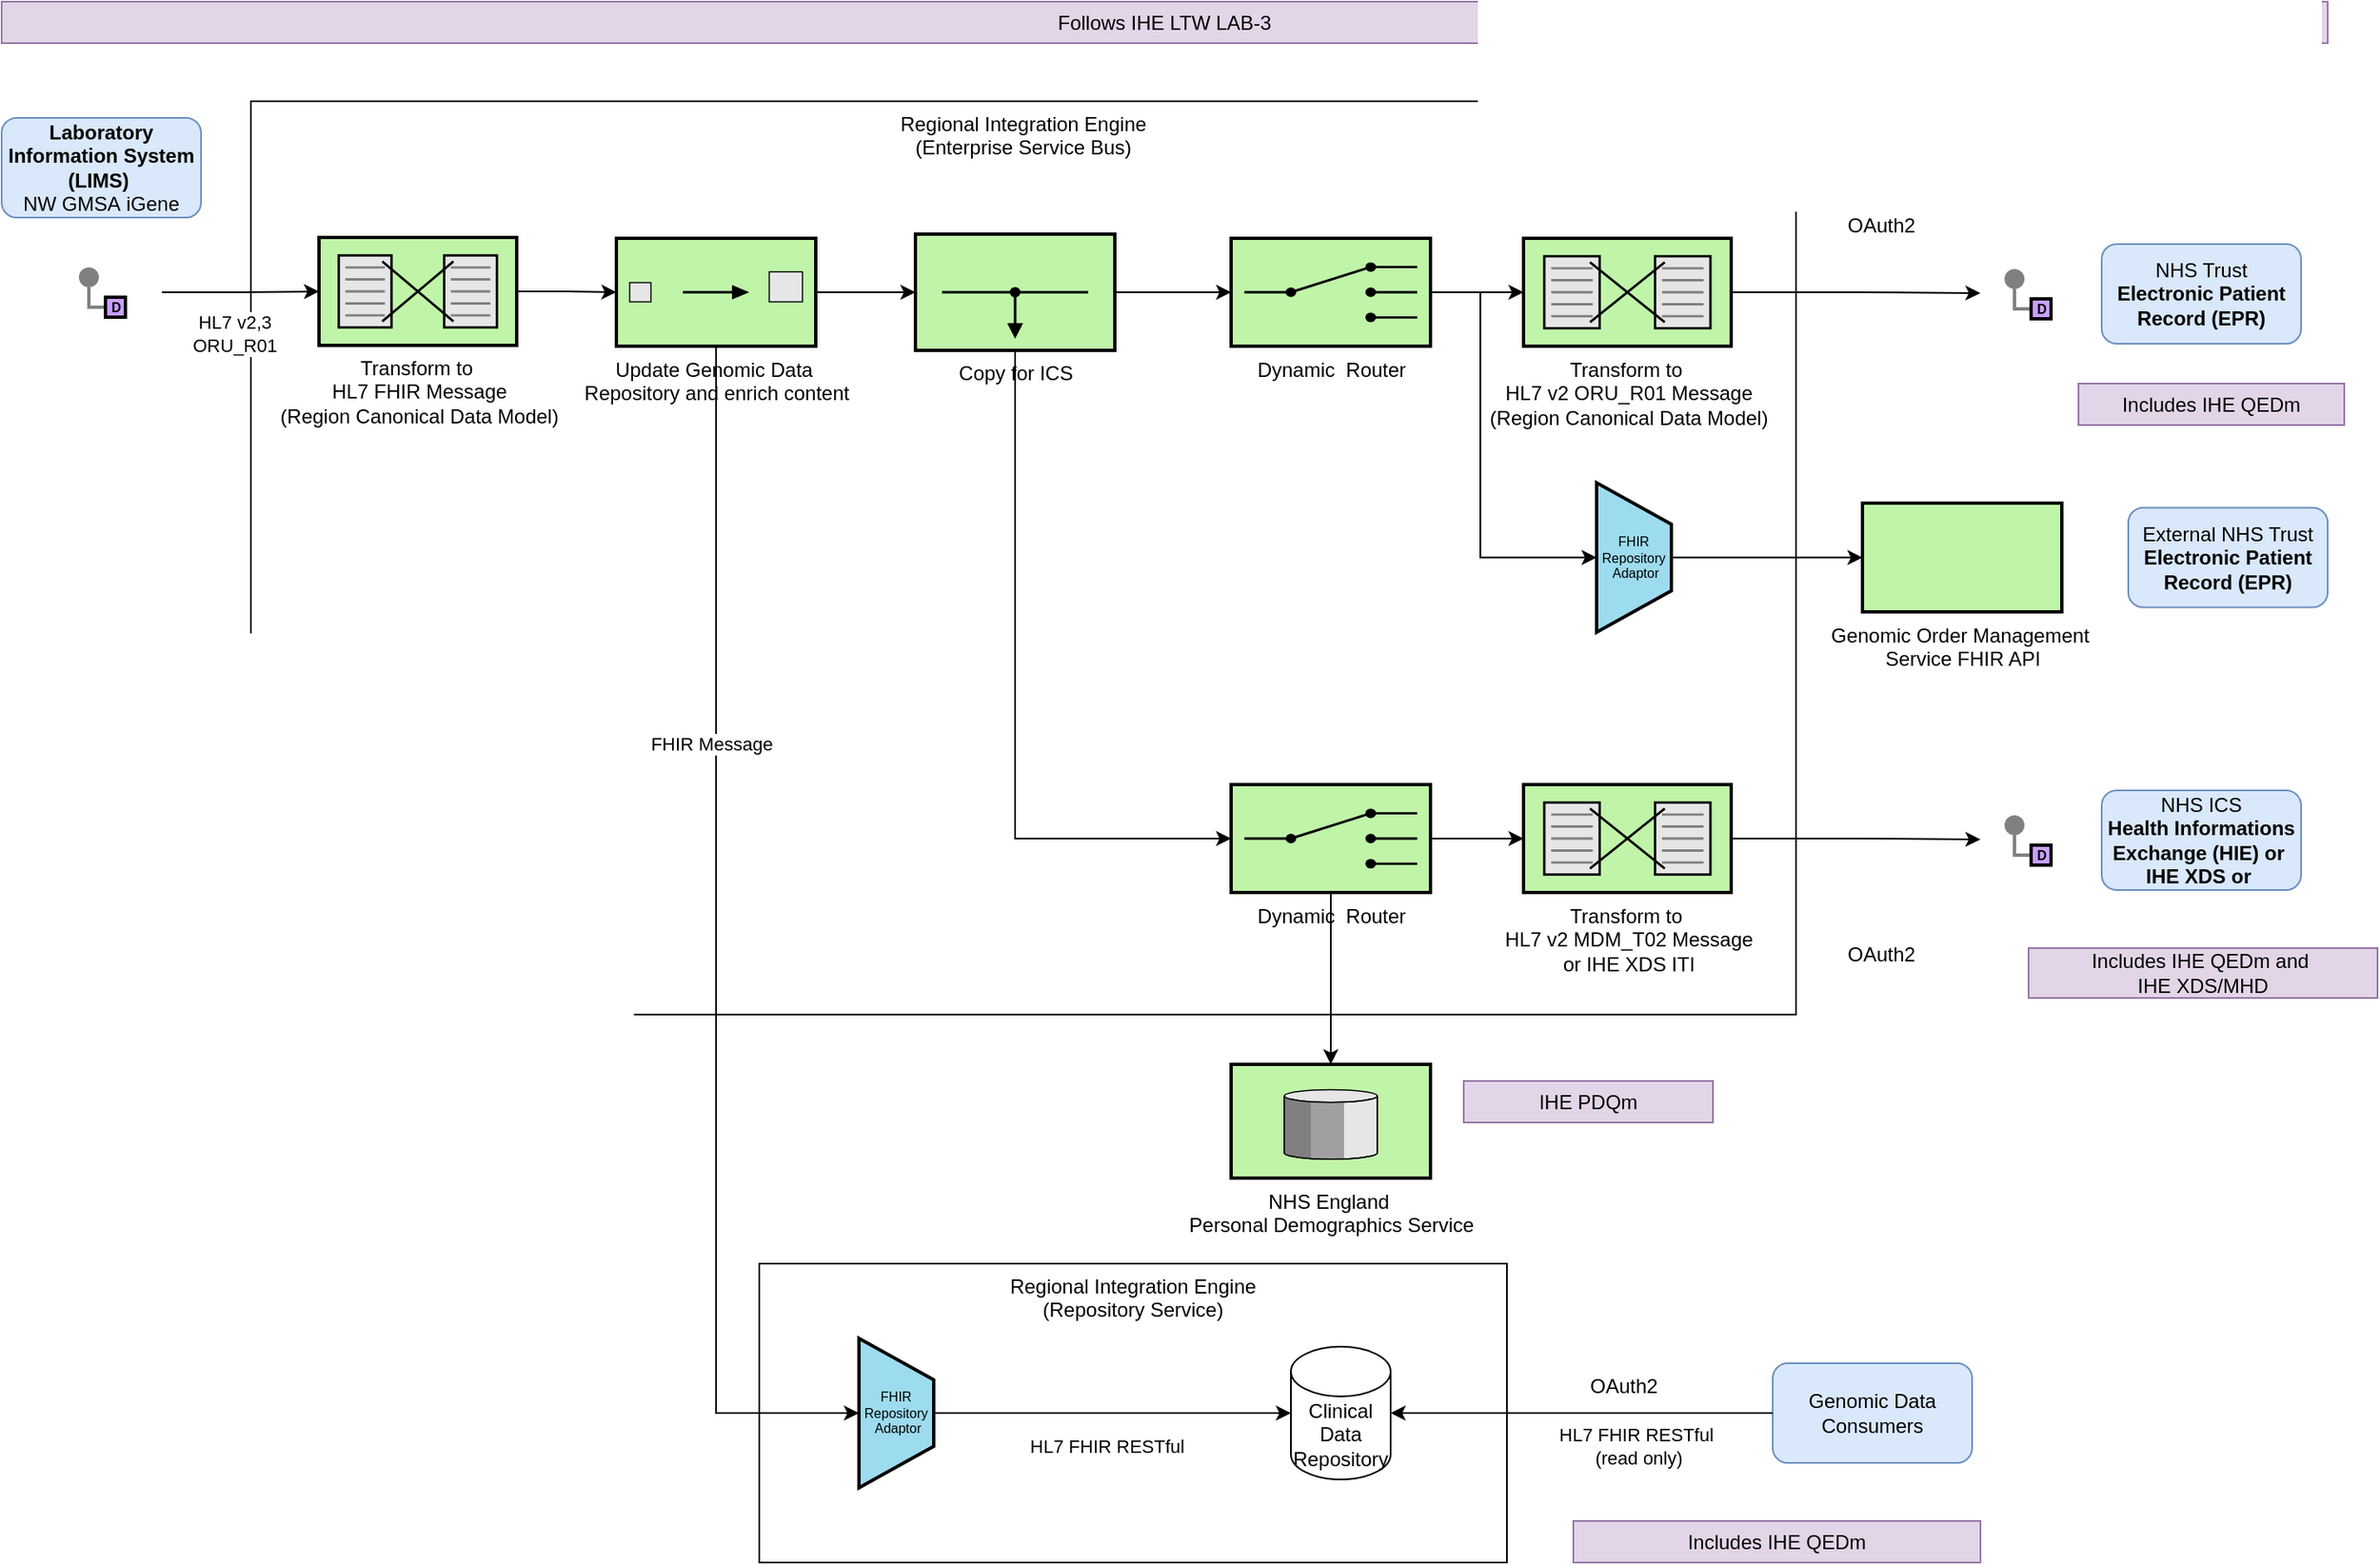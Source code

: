 <mxfile version="28.1.2">
  <diagram name="Page-1" id="toyqWjw3-tFAEOU__Un6">
    <mxGraphModel grid="1" page="1" gridSize="10" guides="1" tooltips="1" connect="1" arrows="1" fold="1" pageScale="1" pageWidth="827" pageHeight="1169" math="0" shadow="0">
      <root>
        <mxCell id="0" />
        <mxCell id="1" parent="0" />
        <mxCell id="_b9NuXSDLzWbAmvTPXuV-12" value="Regional Integration Engine&lt;div&gt;(Repository Service)&lt;/div&gt;" style="rounded=0;whiteSpace=wrap;html=1;verticalAlign=top;" vertex="1" parent="1">
          <mxGeometry x="586" y="1410" width="450" height="180" as="geometry" />
        </mxCell>
        <mxCell id="HnpPnAv44DMsRuAQf5Vg-59" value="Regional Integration Engine&lt;br&gt;(Enterprise Service Bus)" style="rounded=0;whiteSpace=wrap;html=1;verticalAlign=top;" vertex="1" parent="1">
          <mxGeometry x="280" y="710" width="930" height="550" as="geometry" />
        </mxCell>
        <mxCell id="7jtiY5M9mVHTs9dgm_Sb-16" style="edgeStyle=orthogonalEdgeStyle;rounded=0;orthogonalLoop=1;jettySize=auto;html=1;entryX=0;entryY=0.5;entryDx=0;entryDy=0;entryPerimeter=0;" edge="1" parent="1" source="SpyZkMs1lM7mogaTS6Ty-38" target="_b9NuXSDLzWbAmvTPXuV-6">
          <mxGeometry relative="1" as="geometry" />
        </mxCell>
        <mxCell id="ASGDk-45rUAA4ve6-Ohr-1" value="HL7 v2,3&lt;br&gt;ORU_R01" style="edgeLabel;html=1;align=center;verticalAlign=middle;resizable=0;points=[];" connectable="0" vertex="1" parent="7jtiY5M9mVHTs9dgm_Sb-16">
          <mxGeometry x="-0.269" y="1" relative="1" as="geometry">
            <mxPoint x="9" y="26" as="offset" />
          </mxGeometry>
        </mxCell>
        <mxCell id="SpyZkMs1lM7mogaTS6Ty-38" value="" style="rounded=0;whiteSpace=wrap;html=1;strokeColor=none;" vertex="1" parent="1">
          <mxGeometry x="153.5" y="800" width="73" height="50" as="geometry" />
        </mxCell>
        <mxCell id="HnpPnAv44DMsRuAQf5Vg-33" value="&lt;b&gt;Laboratory Information System (LIMS)&amp;nbsp;&lt;/b&gt;&lt;div&gt;NW GMSA&amp;nbsp;iGene&lt;/div&gt;" style="rounded=1;whiteSpace=wrap;html=1;fillColor=#dae8fc;strokeColor=#6c8ebf;" vertex="1" parent="1">
          <mxGeometry x="130" y="720" width="120" height="60" as="geometry" />
        </mxCell>
        <mxCell id="7jtiY5M9mVHTs9dgm_Sb-10" value="" style="edgeStyle=orthogonalEdgeStyle;rounded=0;exitX=0;exitY=0.5;endArrow=none;dashed=0;html=1;strokeColor=#808080;strokeWidth=2;" edge="1" parent="1" source="7jtiY5M9mVHTs9dgm_Sb-12" target="7jtiY5M9mVHTs9dgm_Sb-11">
          <mxGeometry relative="1" as="geometry" />
        </mxCell>
        <mxCell id="7jtiY5M9mVHTs9dgm_Sb-11" value="" style="strokeWidth=2;dashed=0;align=center;fontSize=8;shape=ellipse;fillColor=#808080;strokeColor=none;" vertex="1" parent="1">
          <mxGeometry x="176.5" y="810" width="12" height="12" as="geometry" />
        </mxCell>
        <mxCell id="7jtiY5M9mVHTs9dgm_Sb-12" value="D" style="strokeWidth=2;dashed=0;align=center;fontSize=8;shape=rect;fillColor=#C7A0FF;fontStyle=1;whiteSpace=wrap;html=1;" vertex="1" parent="1">
          <mxGeometry x="192.5" y="828" width="12" height="12" as="geometry" />
        </mxCell>
        <mxCell id="By_1TARWnx_QZHChqkb0-12" style="edgeStyle=orthogonalEdgeStyle;rounded=0;orthogonalLoop=1;jettySize=auto;html=1;exitX=1;exitY=0.5;exitDx=0;exitDy=0;exitPerimeter=0;entryX=0;entryY=0.5;entryDx=0;entryDy=0;entryPerimeter=0;" edge="1" parent="1" source="7jtiY5M9mVHTs9dgm_Sb-15" target="ASGDk-45rUAA4ve6-Ohr-6">
          <mxGeometry relative="1" as="geometry">
            <mxPoint x="990" y="821" as="sourcePoint" />
            <mxPoint x="1046" y="822" as="targetPoint" />
          </mxGeometry>
        </mxCell>
        <mxCell id="7jtiY5M9mVHTs9dgm_Sb-15" value="&lt;font style=&quot;font-size: 12px;&quot;&gt;Dynamic&amp;nbsp; Router&lt;/font&gt;" style="html=1;strokeWidth=2;outlineConnect=0;dashed=0;align=center;fontSize=8;shape=mxgraph.eip.content_based_router;verticalLabelPosition=bottom;verticalAlign=top;fillColor=#c0f5a9;" vertex="1" parent="1">
          <mxGeometry x="870" y="792.5" width="120" height="65" as="geometry" />
        </mxCell>
        <mxCell id="_b9NuXSDLzWbAmvTPXuV-1" value="" style="rounded=0;whiteSpace=wrap;html=1;strokeColor=none;" vertex="1" parent="1">
          <mxGeometry x="1321" y="800.5" width="73" height="50" as="geometry" />
        </mxCell>
        <mxCell id="_b9NuXSDLzWbAmvTPXuV-2" value="" style="edgeStyle=orthogonalEdgeStyle;rounded=0;exitX=0;exitY=0.5;endArrow=none;dashed=0;html=1;strokeColor=#808080;strokeWidth=2;" edge="1" parent="1" source="_b9NuXSDLzWbAmvTPXuV-4" target="_b9NuXSDLzWbAmvTPXuV-3">
          <mxGeometry relative="1" as="geometry" />
        </mxCell>
        <mxCell id="_b9NuXSDLzWbAmvTPXuV-3" value="" style="strokeWidth=2;dashed=0;align=center;fontSize=8;shape=ellipse;fillColor=#808080;strokeColor=none;" vertex="1" parent="1">
          <mxGeometry x="1335.5" y="811" width="12" height="12" as="geometry" />
        </mxCell>
        <mxCell id="_b9NuXSDLzWbAmvTPXuV-4" value="D" style="strokeWidth=2;dashed=0;align=center;fontSize=8;shape=rect;fillColor=#C7A0FF;fontStyle=1;whiteSpace=wrap;html=1;" vertex="1" parent="1">
          <mxGeometry x="1351.5" y="829" width="12" height="12" as="geometry" />
        </mxCell>
        <mxCell id="_b9NuXSDLzWbAmvTPXuV-6" value="&lt;font style=&quot;font-size: 12px;&quot;&gt;Transform to&amp;nbsp;&lt;/font&gt;&lt;div&gt;&lt;font style=&quot;font-size: 12px;&quot;&gt;HL7 FHIR Message&lt;/font&gt;&lt;br&gt;&lt;/div&gt;&lt;div&gt;&lt;font style=&quot;font-size: 12px;&quot;&gt;(Region Canonical Data Model)&lt;/font&gt;&lt;/div&gt;" style="html=1;strokeWidth=2;outlineConnect=0;dashed=0;align=center;fontSize=8;shape=mxgraph.eip.message_translator;fillColor=#c0f5a9;verticalLabelPosition=bottom;verticalAlign=top;" vertex="1" parent="1">
          <mxGeometry x="321" y="792" width="119" height="65" as="geometry" />
        </mxCell>
        <mxCell id="_b9NuXSDLzWbAmvTPXuV-9" style="edgeStyle=orthogonalEdgeStyle;rounded=0;orthogonalLoop=1;jettySize=auto;html=1;entryX=0;entryY=0.5;entryDx=0;entryDy=0;" edge="1" parent="1" source="ASGDk-45rUAA4ve6-Ohr-6" target="_b9NuXSDLzWbAmvTPXuV-1">
          <mxGeometry relative="1" as="geometry">
            <mxPoint x="1102.7" y="825.0" as="targetPoint" />
          </mxGeometry>
        </mxCell>
        <mxCell id="_b9NuXSDLzWbAmvTPXuV-13" value="Clinical Data Repository" style="shape=cylinder3;whiteSpace=wrap;html=1;boundedLbl=1;backgroundOutline=1;size=15;" vertex="1" parent="1">
          <mxGeometry x="906" y="1460" width="60" height="80" as="geometry" />
        </mxCell>
        <mxCell id="_b9NuXSDLzWbAmvTPXuV-14" value="FHIR&amp;nbsp;&lt;div&gt;Repository&amp;nbsp;&lt;div&gt;Adaptor&lt;/div&gt;&lt;/div&gt;" style="strokeWidth=2;outlineConnect=0;dashed=0;align=center;html=1;fontSize=8;shape=mxgraph.eip.channel_adapter;fillColor=#9ddbef;" vertex="1" parent="1">
          <mxGeometry x="646" y="1455" width="45" height="90" as="geometry" />
        </mxCell>
        <mxCell id="_b9NuXSDLzWbAmvTPXuV-15" style="edgeStyle=orthogonalEdgeStyle;rounded=0;orthogonalLoop=1;jettySize=auto;html=1;" edge="1" parent="1" source="_b9NuXSDLzWbAmvTPXuV-6" target="ASGDk-45rUAA4ve6-Ohr-3">
          <mxGeometry relative="1" as="geometry" />
        </mxCell>
        <mxCell id="_b9NuXSDLzWbAmvTPXuV-16" style="edgeStyle=orthogonalEdgeStyle;rounded=0;orthogonalLoop=1;jettySize=auto;html=1;entryX=0;entryY=0.5;entryDx=0;entryDy=0;entryPerimeter=0;" edge="1" parent="1" source="_b9NuXSDLzWbAmvTPXuV-14" target="_b9NuXSDLzWbAmvTPXuV-13">
          <mxGeometry relative="1" as="geometry" />
        </mxCell>
        <mxCell id="_b9NuXSDLzWbAmvTPXuV-17" value="HL7 FHIR RESTful" style="edgeLabel;html=1;align=center;verticalAlign=middle;resizable=0;points=[];" connectable="0" vertex="1" parent="_b9NuXSDLzWbAmvTPXuV-16">
          <mxGeometry x="-0.292" y="-3" relative="1" as="geometry">
            <mxPoint x="28" y="17" as="offset" />
          </mxGeometry>
        </mxCell>
        <mxCell id="By_1TARWnx_QZHChqkb0-8" style="edgeStyle=orthogonalEdgeStyle;rounded=0;orthogonalLoop=1;jettySize=auto;html=1;" edge="1" parent="1" source="ASGDk-45rUAA4ve6-Ohr-3" target="By_1TARWnx_QZHChqkb0-3">
          <mxGeometry relative="1" as="geometry" />
        </mxCell>
        <mxCell id="ASGDk-45rUAA4ve6-Ohr-3" value="&lt;font style=&quot;font-size: 12px;&quot;&gt;Update Genomic Data&amp;nbsp;&lt;/font&gt;&lt;div&gt;&lt;font style=&quot;font-size: 12px;&quot;&gt;Repository and enrich content&lt;/font&gt;&lt;/div&gt;" style="html=1;strokeWidth=2;outlineConnect=0;dashed=0;align=center;fontSize=8;fillColor=#c0f5a9;verticalLabelPosition=bottom;verticalAlign=top;shape=mxgraph.eip.content_enricher;" vertex="1" parent="1">
          <mxGeometry x="500" y="792.5" width="120" height="65" as="geometry" />
        </mxCell>
        <mxCell id="yU3ElABQZjIhGrlI_ipJ-1" value="OAuth2" style="shape=image;html=1;verticalAlign=top;verticalLabelPosition=bottom;labelBackgroundColor=#ffffff;imageAspect=0;aspect=fixed;image=https://cdn4.iconfinder.com/data/icons/ios-web-user-interface-multi-circle-flat-vol-3/512/Authorisation_lock_padlock_password_privacy_safe_security-128.png" vertex="1" parent="1">
          <mxGeometry x="1241" y="731" width="40" height="40" as="geometry" />
        </mxCell>
        <mxCell id="ck6UTDwcm1I5cA8ir3R7-1" value="NHS Trust&lt;br&gt;&lt;b&gt;Electronic Patient Record (EPR)&lt;/b&gt;" style="rounded=1;whiteSpace=wrap;html=1;fillColor=#dae8fc;strokeColor=#6c8ebf;" vertex="1" parent="1">
          <mxGeometry x="1394" y="796" width="120" height="60" as="geometry" />
        </mxCell>
        <mxCell id="By_1TARWnx_QZHChqkb0-15" style="edgeStyle=orthogonalEdgeStyle;rounded=0;orthogonalLoop=1;jettySize=auto;html=1;" edge="1" parent="1" source="By_1TARWnx_QZHChqkb0-1" target="By_1TARWnx_QZHChqkb0-2">
          <mxGeometry relative="1" as="geometry" />
        </mxCell>
        <mxCell id="By_1TARWnx_QZHChqkb0-1" value="FHIR&amp;nbsp;&lt;div&gt;Repository&amp;nbsp;&lt;div&gt;Adaptor&lt;/div&gt;&lt;/div&gt;" style="strokeWidth=2;outlineConnect=0;dashed=0;align=center;html=1;fontSize=8;shape=mxgraph.eip.channel_adapter;fillColor=#9ddbef;" vertex="1" parent="1">
          <mxGeometry x="1090" y="939.75" width="45" height="90" as="geometry" />
        </mxCell>
        <mxCell id="By_1TARWnx_QZHChqkb0-2" value="&lt;font style=&quot;font-size: 12px;&quot;&gt;Genomic Order Management&amp;nbsp;&lt;/font&gt;&lt;div&gt;&lt;font style=&quot;font-size: 12px;&quot;&gt;Service FHIR API&lt;/font&gt;&lt;/div&gt;" style="strokeWidth=2;dashed=0;align=center;fontSize=8;shape=rect;fillColor=#c0f5a9;verticalLabelPosition=bottom;verticalAlign=top;html=1;" vertex="1" parent="1">
          <mxGeometry x="1250" y="952" width="120" height="65.5" as="geometry" />
        </mxCell>
        <mxCell id="By_1TARWnx_QZHChqkb0-3" value="&lt;font style=&quot;font-size: 12px;&quot;&gt;Copy for ICS&lt;/font&gt;" style="html=1;strokeWidth=2;outlineConnect=0;dashed=0;align=center;fontSize=8;verticalLabelPosition=bottom;verticalAlign=top;shape=mxgraph.eip.wire_tap;fillColor=#c0f5a9" vertex="1" parent="1">
          <mxGeometry x="680" y="790" width="120" height="70" as="geometry" />
        </mxCell>
        <mxCell id="By_1TARWnx_QZHChqkb0-6" style="edgeStyle=orthogonalEdgeStyle;rounded=0;orthogonalLoop=1;jettySize=auto;html=1;entryX=0;entryY=0.5;entryDx=0;entryDy=0;entryPerimeter=0;exitX=0.5;exitY=1;exitDx=0;exitDy=0;exitPerimeter=0;" edge="1" parent="1" source="ASGDk-45rUAA4ve6-Ohr-3" target="_b9NuXSDLzWbAmvTPXuV-14">
          <mxGeometry relative="1" as="geometry" />
        </mxCell>
        <mxCell id="By_1TARWnx_QZHChqkb0-7" value="FHIR Message" style="edgeLabel;html=1;align=center;verticalAlign=middle;resizable=0;points=[];" connectable="0" vertex="1" parent="By_1TARWnx_QZHChqkb0-6">
          <mxGeometry x="-0.343" y="-3" relative="1" as="geometry">
            <mxPoint as="offset" />
          </mxGeometry>
        </mxCell>
        <mxCell id="ASGDk-45rUAA4ve6-Ohr-6" value="&lt;font style=&quot;font-size: 12px;&quot;&gt;Transform to&amp;nbsp;&lt;/font&gt;&lt;div&gt;&lt;font style=&quot;font-size: 12px;&quot;&gt;HL7 v2 ORU_R01 Message&lt;/font&gt;&lt;br&gt;&lt;/div&gt;&lt;div&gt;&lt;font style=&quot;font-size: 12px;&quot;&gt;(Region Canonical Data Model)&lt;/font&gt;&lt;/div&gt;" style="html=1;strokeWidth=2;outlineConnect=0;dashed=0;align=center;fontSize=8;shape=mxgraph.eip.message_translator;fillColor=#c0f5a9;verticalLabelPosition=bottom;verticalAlign=top;" vertex="1" parent="1">
          <mxGeometry x="1046" y="792.5" width="125" height="65" as="geometry" />
        </mxCell>
        <mxCell id="By_1TARWnx_QZHChqkb0-11" style="edgeStyle=orthogonalEdgeStyle;rounded=0;orthogonalLoop=1;jettySize=auto;html=1;entryX=0;entryY=0.5;entryDx=0;entryDy=0;entryPerimeter=0;" edge="1" parent="1" source="By_1TARWnx_QZHChqkb0-3" target="7jtiY5M9mVHTs9dgm_Sb-15">
          <mxGeometry relative="1" as="geometry" />
        </mxCell>
        <mxCell id="By_1TARWnx_QZHChqkb0-13" style="edgeStyle=orthogonalEdgeStyle;rounded=0;orthogonalLoop=1;jettySize=auto;html=1;entryX=0;entryY=0.5;entryDx=0;entryDy=0;entryPerimeter=0;" edge="1" parent="1" source="7jtiY5M9mVHTs9dgm_Sb-15" target="By_1TARWnx_QZHChqkb0-1">
          <mxGeometry relative="1" as="geometry">
            <Array as="points">
              <mxPoint x="1020" y="825" />
              <mxPoint x="1020" y="985" />
            </Array>
          </mxGeometry>
        </mxCell>
        <mxCell id="By_1TARWnx_QZHChqkb0-14" value="External NHS Trust&lt;br&gt;&lt;b&gt;Electronic Patient Record (EPR)&lt;/b&gt;" style="rounded=1;whiteSpace=wrap;html=1;fillColor=#dae8fc;strokeColor=#6c8ebf;" vertex="1" parent="1">
          <mxGeometry x="1410" y="954.75" width="120" height="60" as="geometry" />
        </mxCell>
        <mxCell id="By_1TARWnx_QZHChqkb0-16" style="edgeStyle=orthogonalEdgeStyle;rounded=0;orthogonalLoop=1;jettySize=auto;html=1;exitX=1;exitY=0.5;exitDx=0;exitDy=0;exitPerimeter=0;entryX=0;entryY=0.5;entryDx=0;entryDy=0;entryPerimeter=0;" edge="1" parent="1" source="By_1TARWnx_QZHChqkb0-17" target="By_1TARWnx_QZHChqkb0-25">
          <mxGeometry relative="1" as="geometry">
            <mxPoint x="990" y="1150" as="sourcePoint" />
            <mxPoint x="1046" y="1151" as="targetPoint" />
          </mxGeometry>
        </mxCell>
        <mxCell id="FSswNMQdKsKT9vddK4mb-2" style="edgeStyle=orthogonalEdgeStyle;rounded=0;orthogonalLoop=1;jettySize=auto;html=1;" edge="1" parent="1" source="By_1TARWnx_QZHChqkb0-17" target="FSswNMQdKsKT9vddK4mb-1">
          <mxGeometry relative="1" as="geometry" />
        </mxCell>
        <mxCell id="By_1TARWnx_QZHChqkb0-17" value="&lt;font style=&quot;font-size: 12px;&quot;&gt;Dynamic&amp;nbsp; Router&lt;/font&gt;" style="html=1;strokeWidth=2;outlineConnect=0;dashed=0;align=center;fontSize=8;shape=mxgraph.eip.content_based_router;verticalLabelPosition=bottom;verticalAlign=top;fillColor=#c0f5a9;" vertex="1" parent="1">
          <mxGeometry x="870" y="1121.5" width="120" height="65" as="geometry" />
        </mxCell>
        <mxCell id="By_1TARWnx_QZHChqkb0-18" value="" style="rounded=0;whiteSpace=wrap;html=1;strokeColor=none;" vertex="1" parent="1">
          <mxGeometry x="1321" y="1129.5" width="73" height="50" as="geometry" />
        </mxCell>
        <mxCell id="By_1TARWnx_QZHChqkb0-19" value="" style="edgeStyle=orthogonalEdgeStyle;rounded=0;exitX=0;exitY=0.5;endArrow=none;dashed=0;html=1;strokeColor=#808080;strokeWidth=2;" edge="1" parent="1" source="By_1TARWnx_QZHChqkb0-21" target="By_1TARWnx_QZHChqkb0-20">
          <mxGeometry relative="1" as="geometry" />
        </mxCell>
        <mxCell id="By_1TARWnx_QZHChqkb0-20" value="" style="strokeWidth=2;dashed=0;align=center;fontSize=8;shape=ellipse;fillColor=#808080;strokeColor=none;" vertex="1" parent="1">
          <mxGeometry x="1335.5" y="1140" width="12" height="12" as="geometry" />
        </mxCell>
        <mxCell id="By_1TARWnx_QZHChqkb0-21" value="D" style="strokeWidth=2;dashed=0;align=center;fontSize=8;shape=rect;fillColor=#C7A0FF;fontStyle=1;whiteSpace=wrap;html=1;" vertex="1" parent="1">
          <mxGeometry x="1351.5" y="1158" width="12" height="12" as="geometry" />
        </mxCell>
        <mxCell id="By_1TARWnx_QZHChqkb0-22" style="edgeStyle=orthogonalEdgeStyle;rounded=0;orthogonalLoop=1;jettySize=auto;html=1;entryX=0;entryY=0.5;entryDx=0;entryDy=0;" edge="1" parent="1" source="By_1TARWnx_QZHChqkb0-25" target="By_1TARWnx_QZHChqkb0-18">
          <mxGeometry relative="1" as="geometry">
            <mxPoint x="1102.7" y="1154.0" as="targetPoint" />
          </mxGeometry>
        </mxCell>
        <mxCell id="By_1TARWnx_QZHChqkb0-23" value="OAuth2" style="shape=image;html=1;verticalAlign=top;verticalLabelPosition=bottom;labelBackgroundColor=#ffffff;imageAspect=0;aspect=fixed;image=https://cdn4.iconfinder.com/data/icons/ios-web-user-interface-multi-circle-flat-vol-3/512/Authorisation_lock_padlock_password_privacy_safe_security-128.png" vertex="1" parent="1">
          <mxGeometry x="1241" y="1170" width="40" height="40" as="geometry" />
        </mxCell>
        <mxCell id="By_1TARWnx_QZHChqkb0-24" value="NHS ICS&lt;div&gt;&lt;b&gt;Health Informations Exchange (HIE) or&amp;nbsp;&lt;/b&gt;&lt;/div&gt;&lt;b&gt;IHE XDS or&amp;nbsp;&lt;/b&gt;" style="rounded=1;whiteSpace=wrap;html=1;fillColor=#dae8fc;strokeColor=#6c8ebf;" vertex="1" parent="1">
          <mxGeometry x="1394" y="1125" width="120" height="60" as="geometry" />
        </mxCell>
        <mxCell id="By_1TARWnx_QZHChqkb0-25" value="&lt;font style=&quot;font-size: 12px;&quot;&gt;Transform to&amp;nbsp;&lt;/font&gt;&lt;div&gt;&lt;font style=&quot;font-size: 12px;&quot;&gt;HL7 v2 MDM_T02 Message&lt;/font&gt;&lt;br&gt;&lt;/div&gt;&lt;div&gt;&lt;font style=&quot;font-size: 12px;&quot;&gt;or IHE XDS ITI&lt;/font&gt;&lt;/div&gt;" style="html=1;strokeWidth=2;outlineConnect=0;dashed=0;align=center;fontSize=8;shape=mxgraph.eip.message_translator;fillColor=#c0f5a9;verticalLabelPosition=bottom;verticalAlign=top;" vertex="1" parent="1">
          <mxGeometry x="1046" y="1121.5" width="125" height="65" as="geometry" />
        </mxCell>
        <mxCell id="By_1TARWnx_QZHChqkb0-26" style="edgeStyle=orthogonalEdgeStyle;rounded=0;orthogonalLoop=1;jettySize=auto;html=1;entryX=0;entryY=0.5;entryDx=0;entryDy=0;entryPerimeter=0;" edge="1" parent="1" source="By_1TARWnx_QZHChqkb0-3" target="By_1TARWnx_QZHChqkb0-17">
          <mxGeometry relative="1" as="geometry">
            <Array as="points">
              <mxPoint x="740" y="1154" />
            </Array>
          </mxGeometry>
        </mxCell>
        <mxCell id="By_1TARWnx_QZHChqkb0-27" value="Genomic Data Consumers" style="rounded=1;whiteSpace=wrap;html=1;fillColor=#dae8fc;strokeColor=#6c8ebf;" vertex="1" parent="1">
          <mxGeometry x="1196" y="1470" width="120" height="60" as="geometry" />
        </mxCell>
        <mxCell id="By_1TARWnx_QZHChqkb0-28" value="Includes IHE QEDm" style="rounded=0;whiteSpace=wrap;html=1;fillColor=#e1d5e7;strokeColor=#9673a6;" vertex="1" parent="1">
          <mxGeometry x="1076" y="1565" width="245" height="25" as="geometry" />
        </mxCell>
        <mxCell id="By_1TARWnx_QZHChqkb0-29" style="edgeStyle=orthogonalEdgeStyle;rounded=0;orthogonalLoop=1;jettySize=auto;html=1;entryX=1;entryY=0.5;entryDx=0;entryDy=0;entryPerimeter=0;" edge="1" parent="1" source="By_1TARWnx_QZHChqkb0-27" target="_b9NuXSDLzWbAmvTPXuV-13">
          <mxGeometry relative="1" as="geometry" />
        </mxCell>
        <mxCell id="By_1TARWnx_QZHChqkb0-30" value="HL7 FHIR RESTful&amp;nbsp;&lt;br&gt;(read only)" style="edgeLabel;html=1;align=center;verticalAlign=middle;resizable=0;points=[];" connectable="0" vertex="1" parent="By_1TARWnx_QZHChqkb0-29">
          <mxGeometry x="-0.2" relative="1" as="geometry">
            <mxPoint x="11" y="20" as="offset" />
          </mxGeometry>
        </mxCell>
        <mxCell id="By_1TARWnx_QZHChqkb0-31" value="OAuth2" style="shape=image;html=1;verticalAlign=top;verticalLabelPosition=bottom;labelBackgroundColor=#ffffff;imageAspect=0;aspect=fixed;image=https://cdn4.iconfinder.com/data/icons/ios-web-user-interface-multi-circle-flat-vol-3/512/Authorisation_lock_padlock_password_privacy_safe_security-128.png" vertex="1" parent="1">
          <mxGeometry x="1086" y="1430" width="40" height="40" as="geometry" />
        </mxCell>
        <mxCell id="By_1TARWnx_QZHChqkb0-32" value="Follows IHE LTW LAB-3" style="rounded=0;whiteSpace=wrap;html=1;fillColor=#e1d5e7;strokeColor=#9673a6;" vertex="1" parent="1">
          <mxGeometry x="130" y="650" width="1400" height="25" as="geometry" />
        </mxCell>
        <mxCell id="By_1TARWnx_QZHChqkb0-33" value="Includes IHE QEDm and&amp;nbsp;&lt;div&gt;IHE XDS/MHD&lt;/div&gt;" style="rounded=0;whiteSpace=wrap;html=1;fillColor=#e1d5e7;strokeColor=#9673a6;" vertex="1" parent="1">
          <mxGeometry x="1350" y="1220" width="210" height="30" as="geometry" />
        </mxCell>
        <mxCell id="By_1TARWnx_QZHChqkb0-34" value="Includes IHE QEDm" style="rounded=0;whiteSpace=wrap;html=1;fillColor=#e1d5e7;strokeColor=#9673a6;" vertex="1" parent="1">
          <mxGeometry x="1380" y="880" width="160" height="25" as="geometry" />
        </mxCell>
        <mxCell id="FSswNMQdKsKT9vddK4mb-1" value="&lt;font style=&quot;font-size: 12px;&quot;&gt;NHS England&amp;nbsp;&lt;/font&gt;&lt;div&gt;&lt;font style=&quot;font-size: 12px;&quot;&gt;Personal Demographics Service&lt;/font&gt;&lt;/div&gt;" style="html=1;strokeWidth=2;outlineConnect=0;dashed=0;align=center;fontSize=8;verticalLabelPosition=bottom;verticalAlign=top;shape=mxgraph.eip.message_store;fillColor=#c0f5a9" vertex="1" parent="1">
          <mxGeometry x="870" y="1290" width="120" height="68.5" as="geometry" />
        </mxCell>
        <mxCell id="FSswNMQdKsKT9vddK4mb-3" value="IHE PDQm" style="rounded=0;whiteSpace=wrap;html=1;fillColor=#e1d5e7;strokeColor=#9673a6;" vertex="1" parent="1">
          <mxGeometry x="1010" y="1300" width="150" height="25" as="geometry" />
        </mxCell>
      </root>
    </mxGraphModel>
  </diagram>
</mxfile>
